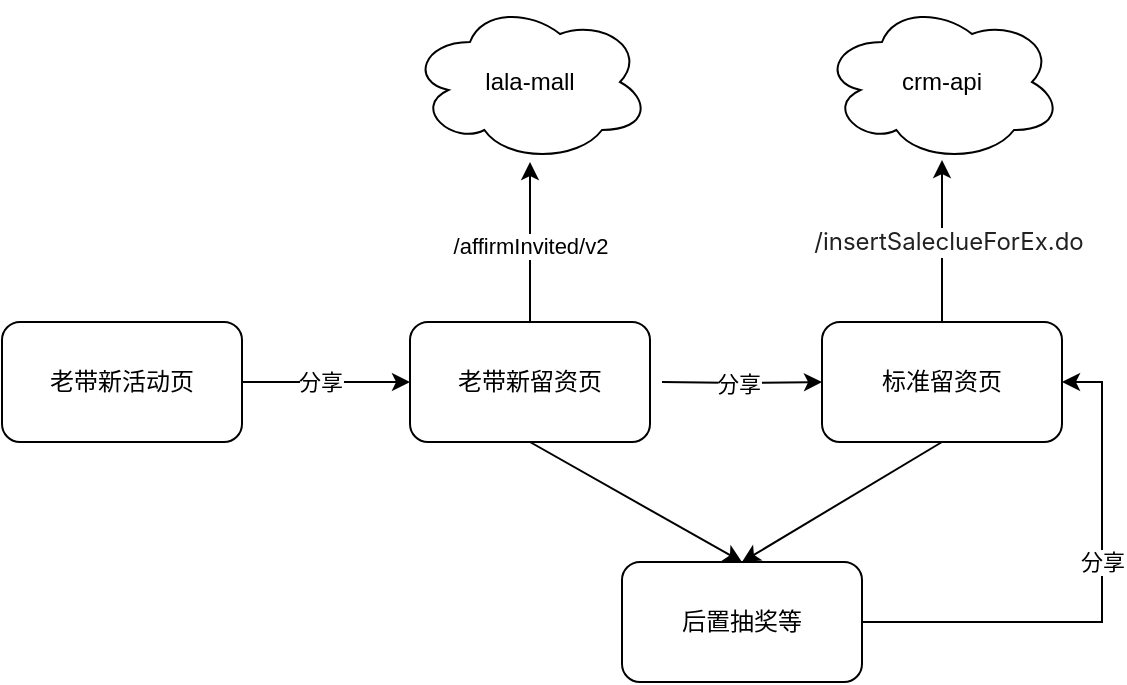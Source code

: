 <mxfile version="20.4.1" type="github">
  <diagram id="87ILVTIFrq6N8qQuoVpr" name="第 1 页">
    <mxGraphModel dx="1426" dy="769" grid="1" gridSize="10" guides="1" tooltips="1" connect="1" arrows="1" fold="1" page="1" pageScale="1" pageWidth="827" pageHeight="1169" math="0" shadow="0">
      <root>
        <mxCell id="0" />
        <mxCell id="1" parent="0" />
        <mxCell id="S7KnK3AX7Z0b-KbpObjJ-3" style="edgeStyle=orthogonalEdgeStyle;rounded=0;orthogonalLoop=1;jettySize=auto;html=1;exitX=1;exitY=0.5;exitDx=0;exitDy=0;entryX=0;entryY=0.5;entryDx=0;entryDy=0;" edge="1" parent="1" source="S7KnK3AX7Z0b-KbpObjJ-1" target="S7KnK3AX7Z0b-KbpObjJ-2">
          <mxGeometry relative="1" as="geometry" />
        </mxCell>
        <mxCell id="S7KnK3AX7Z0b-KbpObjJ-4" value="分享" style="edgeLabel;html=1;align=center;verticalAlign=middle;resizable=0;points=[];" vertex="1" connectable="0" parent="S7KnK3AX7Z0b-KbpObjJ-3">
          <mxGeometry x="-0.075" y="3" relative="1" as="geometry">
            <mxPoint y="3" as="offset" />
          </mxGeometry>
        </mxCell>
        <mxCell id="S7KnK3AX7Z0b-KbpObjJ-1" value="老带新活动页" style="rounded=1;whiteSpace=wrap;html=1;" vertex="1" parent="1">
          <mxGeometry x="100" y="270" width="120" height="60" as="geometry" />
        </mxCell>
        <mxCell id="S7KnK3AX7Z0b-KbpObjJ-8" style="edgeStyle=orthogonalEdgeStyle;rounded=0;orthogonalLoop=1;jettySize=auto;html=1;entryX=0;entryY=0.5;entryDx=0;entryDy=0;" edge="1" parent="1" target="S7KnK3AX7Z0b-KbpObjJ-5">
          <mxGeometry relative="1" as="geometry">
            <mxPoint x="430" y="300" as="sourcePoint" />
          </mxGeometry>
        </mxCell>
        <mxCell id="S7KnK3AX7Z0b-KbpObjJ-9" value="分享" style="edgeLabel;html=1;align=center;verticalAlign=middle;resizable=0;points=[];" vertex="1" connectable="0" parent="S7KnK3AX7Z0b-KbpObjJ-8">
          <mxGeometry x="-0.05" relative="1" as="geometry">
            <mxPoint as="offset" />
          </mxGeometry>
        </mxCell>
        <mxCell id="S7KnK3AX7Z0b-KbpObjJ-17" style="edgeStyle=none;rounded=0;orthogonalLoop=1;jettySize=auto;html=1;exitX=0.5;exitY=0;exitDx=0;exitDy=0;" edge="1" parent="1" source="S7KnK3AX7Z0b-KbpObjJ-2" target="S7KnK3AX7Z0b-KbpObjJ-16">
          <mxGeometry relative="1" as="geometry" />
        </mxCell>
        <mxCell id="S7KnK3AX7Z0b-KbpObjJ-18" value="/affirmInvited/v2" style="edgeLabel;html=1;align=center;verticalAlign=middle;resizable=0;points=[];" vertex="1" connectable="0" parent="S7KnK3AX7Z0b-KbpObjJ-17">
          <mxGeometry x="-0.05" relative="1" as="geometry">
            <mxPoint as="offset" />
          </mxGeometry>
        </mxCell>
        <mxCell id="S7KnK3AX7Z0b-KbpObjJ-24" style="edgeStyle=none;rounded=0;orthogonalLoop=1;jettySize=auto;html=1;exitX=0.5;exitY=1;exitDx=0;exitDy=0;entryX=0.5;entryY=0;entryDx=0;entryDy=0;" edge="1" parent="1" source="S7KnK3AX7Z0b-KbpObjJ-2" target="S7KnK3AX7Z0b-KbpObjJ-10">
          <mxGeometry relative="1" as="geometry" />
        </mxCell>
        <mxCell id="S7KnK3AX7Z0b-KbpObjJ-2" value="老带新留资页" style="rounded=1;whiteSpace=wrap;html=1;" vertex="1" parent="1">
          <mxGeometry x="304" y="270" width="120" height="60" as="geometry" />
        </mxCell>
        <mxCell id="S7KnK3AX7Z0b-KbpObjJ-20" style="edgeStyle=none;rounded=0;orthogonalLoop=1;jettySize=auto;html=1;exitX=0.5;exitY=0;exitDx=0;exitDy=0;entryX=0.5;entryY=0.988;entryDx=0;entryDy=0;entryPerimeter=0;" edge="1" parent="1" source="S7KnK3AX7Z0b-KbpObjJ-5" target="S7KnK3AX7Z0b-KbpObjJ-19">
          <mxGeometry relative="1" as="geometry" />
        </mxCell>
        <mxCell id="S7KnK3AX7Z0b-KbpObjJ-21" value="&lt;span style=&quot;color: rgb(33, 33, 33); font-family: Inter, OpenSans, Helvetica, Arial, sans-serif; font-size: 12px; text-align: left;&quot;&gt;/insertSaleclueForEx.do&lt;/span&gt;" style="edgeLabel;html=1;align=center;verticalAlign=middle;resizable=0;points=[];" vertex="1" connectable="0" parent="S7KnK3AX7Z0b-KbpObjJ-20">
          <mxGeometry x="-0.012" y="-3" relative="1" as="geometry">
            <mxPoint as="offset" />
          </mxGeometry>
        </mxCell>
        <mxCell id="S7KnK3AX7Z0b-KbpObjJ-23" style="edgeStyle=none;rounded=0;orthogonalLoop=1;jettySize=auto;html=1;exitX=0.5;exitY=1;exitDx=0;exitDy=0;entryX=0.5;entryY=0;entryDx=0;entryDy=0;" edge="1" parent="1" source="S7KnK3AX7Z0b-KbpObjJ-5" target="S7KnK3AX7Z0b-KbpObjJ-10">
          <mxGeometry relative="1" as="geometry" />
        </mxCell>
        <mxCell id="S7KnK3AX7Z0b-KbpObjJ-5" value="标准留资页" style="rounded=1;whiteSpace=wrap;html=1;" vertex="1" parent="1">
          <mxGeometry x="510" y="270" width="120" height="60" as="geometry" />
        </mxCell>
        <mxCell id="S7KnK3AX7Z0b-KbpObjJ-25" style="edgeStyle=orthogonalEdgeStyle;rounded=0;orthogonalLoop=1;jettySize=auto;html=1;exitX=1;exitY=0.5;exitDx=0;exitDy=0;entryX=1;entryY=0.5;entryDx=0;entryDy=0;" edge="1" parent="1" source="S7KnK3AX7Z0b-KbpObjJ-10" target="S7KnK3AX7Z0b-KbpObjJ-5">
          <mxGeometry relative="1" as="geometry" />
        </mxCell>
        <mxCell id="S7KnK3AX7Z0b-KbpObjJ-26" value="分享" style="edgeLabel;html=1;align=center;verticalAlign=middle;resizable=0;points=[];" vertex="1" connectable="0" parent="S7KnK3AX7Z0b-KbpObjJ-25">
          <mxGeometry x="-0.377" relative="1" as="geometry">
            <mxPoint x="39" y="-30" as="offset" />
          </mxGeometry>
        </mxCell>
        <mxCell id="S7KnK3AX7Z0b-KbpObjJ-10" value="后置抽奖等" style="rounded=1;whiteSpace=wrap;html=1;" vertex="1" parent="1">
          <mxGeometry x="410" y="390" width="120" height="60" as="geometry" />
        </mxCell>
        <mxCell id="S7KnK3AX7Z0b-KbpObjJ-16" value="lala-mall" style="ellipse;shape=cloud;whiteSpace=wrap;html=1;" vertex="1" parent="1">
          <mxGeometry x="304" y="110" width="120" height="80" as="geometry" />
        </mxCell>
        <mxCell id="S7KnK3AX7Z0b-KbpObjJ-19" value="crm-api" style="ellipse;shape=cloud;whiteSpace=wrap;html=1;" vertex="1" parent="1">
          <mxGeometry x="510" y="110" width="120" height="80" as="geometry" />
        </mxCell>
      </root>
    </mxGraphModel>
  </diagram>
</mxfile>
